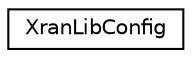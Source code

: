 digraph "Graphical Class Hierarchy"
{
 // LATEX_PDF_SIZE
  edge [fontname="Helvetica",fontsize="10",labelfontname="Helvetica",labelfontsize="10"];
  node [fontname="Helvetica",fontsize="10",shape=record];
  rankdir="LR";
  Node0 [label="XranLibConfig",height=0.2,width=0.4,color="black", fillcolor="white", style="filled",URL="$struct_xran_lib_config.html",tooltip=" "];
}
